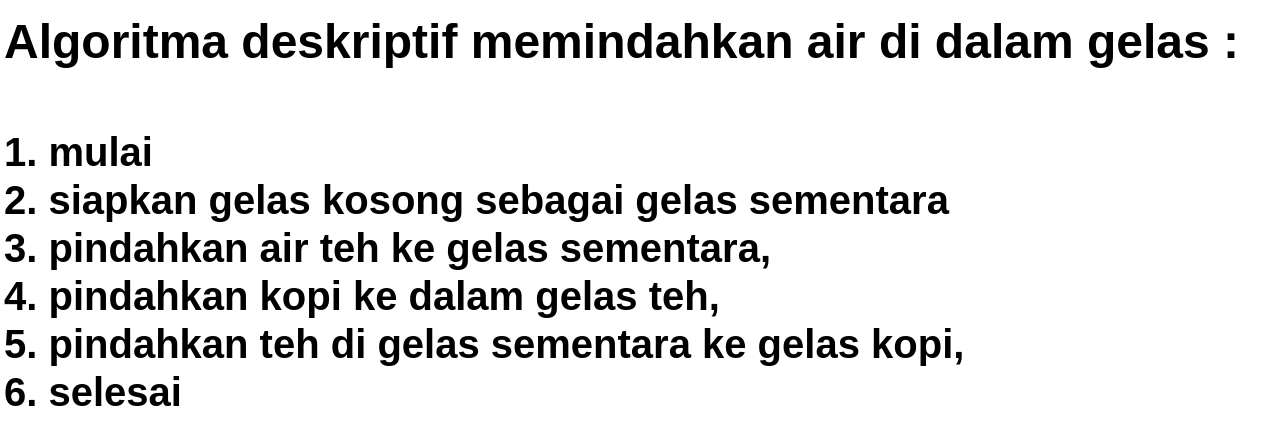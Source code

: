 <mxfile>
    <diagram id="j_HyKJ2Ji2ls5sfLAc5O" name="Page-1">
        <mxGraphModel dx="2290" dy="789" grid="0" gridSize="10" guides="1" tooltips="1" connect="1" arrows="1" fold="1" page="1" pageScale="1" pageWidth="1100" pageHeight="850" math="0" shadow="0">
            <root>
                <mxCell id="0"/>
                <mxCell id="1" parent="0"/>
                <mxCell id="2" value="&lt;b style=&quot;font-size: 24px;&quot;&gt;&lt;font style=&quot;font-size: 24px;&quot;&gt;Algoritma deskriptif memindahkan air di dalam gelas :&lt;br&gt;&lt;br style=&quot;&quot;&gt;&lt;/font&gt;&lt;/b&gt;&lt;div style=&quot;font-size: 20px;&quot;&gt;&lt;span style=&quot;background-color: initial;&quot;&gt;&lt;b style=&quot;&quot;&gt;&lt;font style=&quot;font-size: 20px;&quot;&gt;1. mulai&lt;/font&gt;&lt;/b&gt;&lt;/span&gt;&lt;/div&gt;&lt;div style=&quot;font-size: 20px;&quot;&gt;&lt;font style=&quot;font-size: 20px;&quot;&gt;&lt;b style=&quot;background-color: initial;&quot;&gt;2. siapkan gelas kosong sebagai gelas sementara&lt;/b&gt;&lt;br&gt;&lt;/font&gt;&lt;/div&gt;&lt;div style=&quot;font-size: 20px;&quot;&gt;&lt;span style=&quot;background-color: initial;&quot;&gt;&lt;b style=&quot;&quot;&gt;&lt;font style=&quot;font-size: 20px;&quot;&gt;3. pindahkan air teh ke gelas sementara,&lt;/font&gt;&lt;/b&gt;&lt;/span&gt;&lt;/div&gt;&lt;div style=&quot;font-size: 20px;&quot;&gt;&lt;b style=&quot;background-color: initial;&quot;&gt;4. pindahkan kopi ke dalam gelas teh,&lt;/b&gt;&lt;/div&gt;&lt;div style=&quot;font-size: 20px;&quot;&gt;&lt;b style=&quot;&quot;&gt;&lt;font style=&quot;font-size: 20px;&quot;&gt;5. pindahkan teh di gelas sementara ke gelas kopi,&lt;/font&gt;&lt;/b&gt;&lt;/div&gt;&lt;div style=&quot;font-size: 20px;&quot;&gt;&lt;b style=&quot;&quot;&gt;&lt;font style=&quot;font-size: 20px;&quot;&gt;6. selesai&lt;/font&gt;&lt;/b&gt;&lt;/div&gt;" style="text;html=1;align=left;verticalAlign=middle;resizable=0;points=[];autosize=1;strokeColor=none;fillColor=none;fontSize=16;" parent="1" vertex="1">
                    <mxGeometry x="-868" y="318" width="636" height="214" as="geometry"/>
                </mxCell>
            </root>
        </mxGraphModel>
    </diagram>
</mxfile>